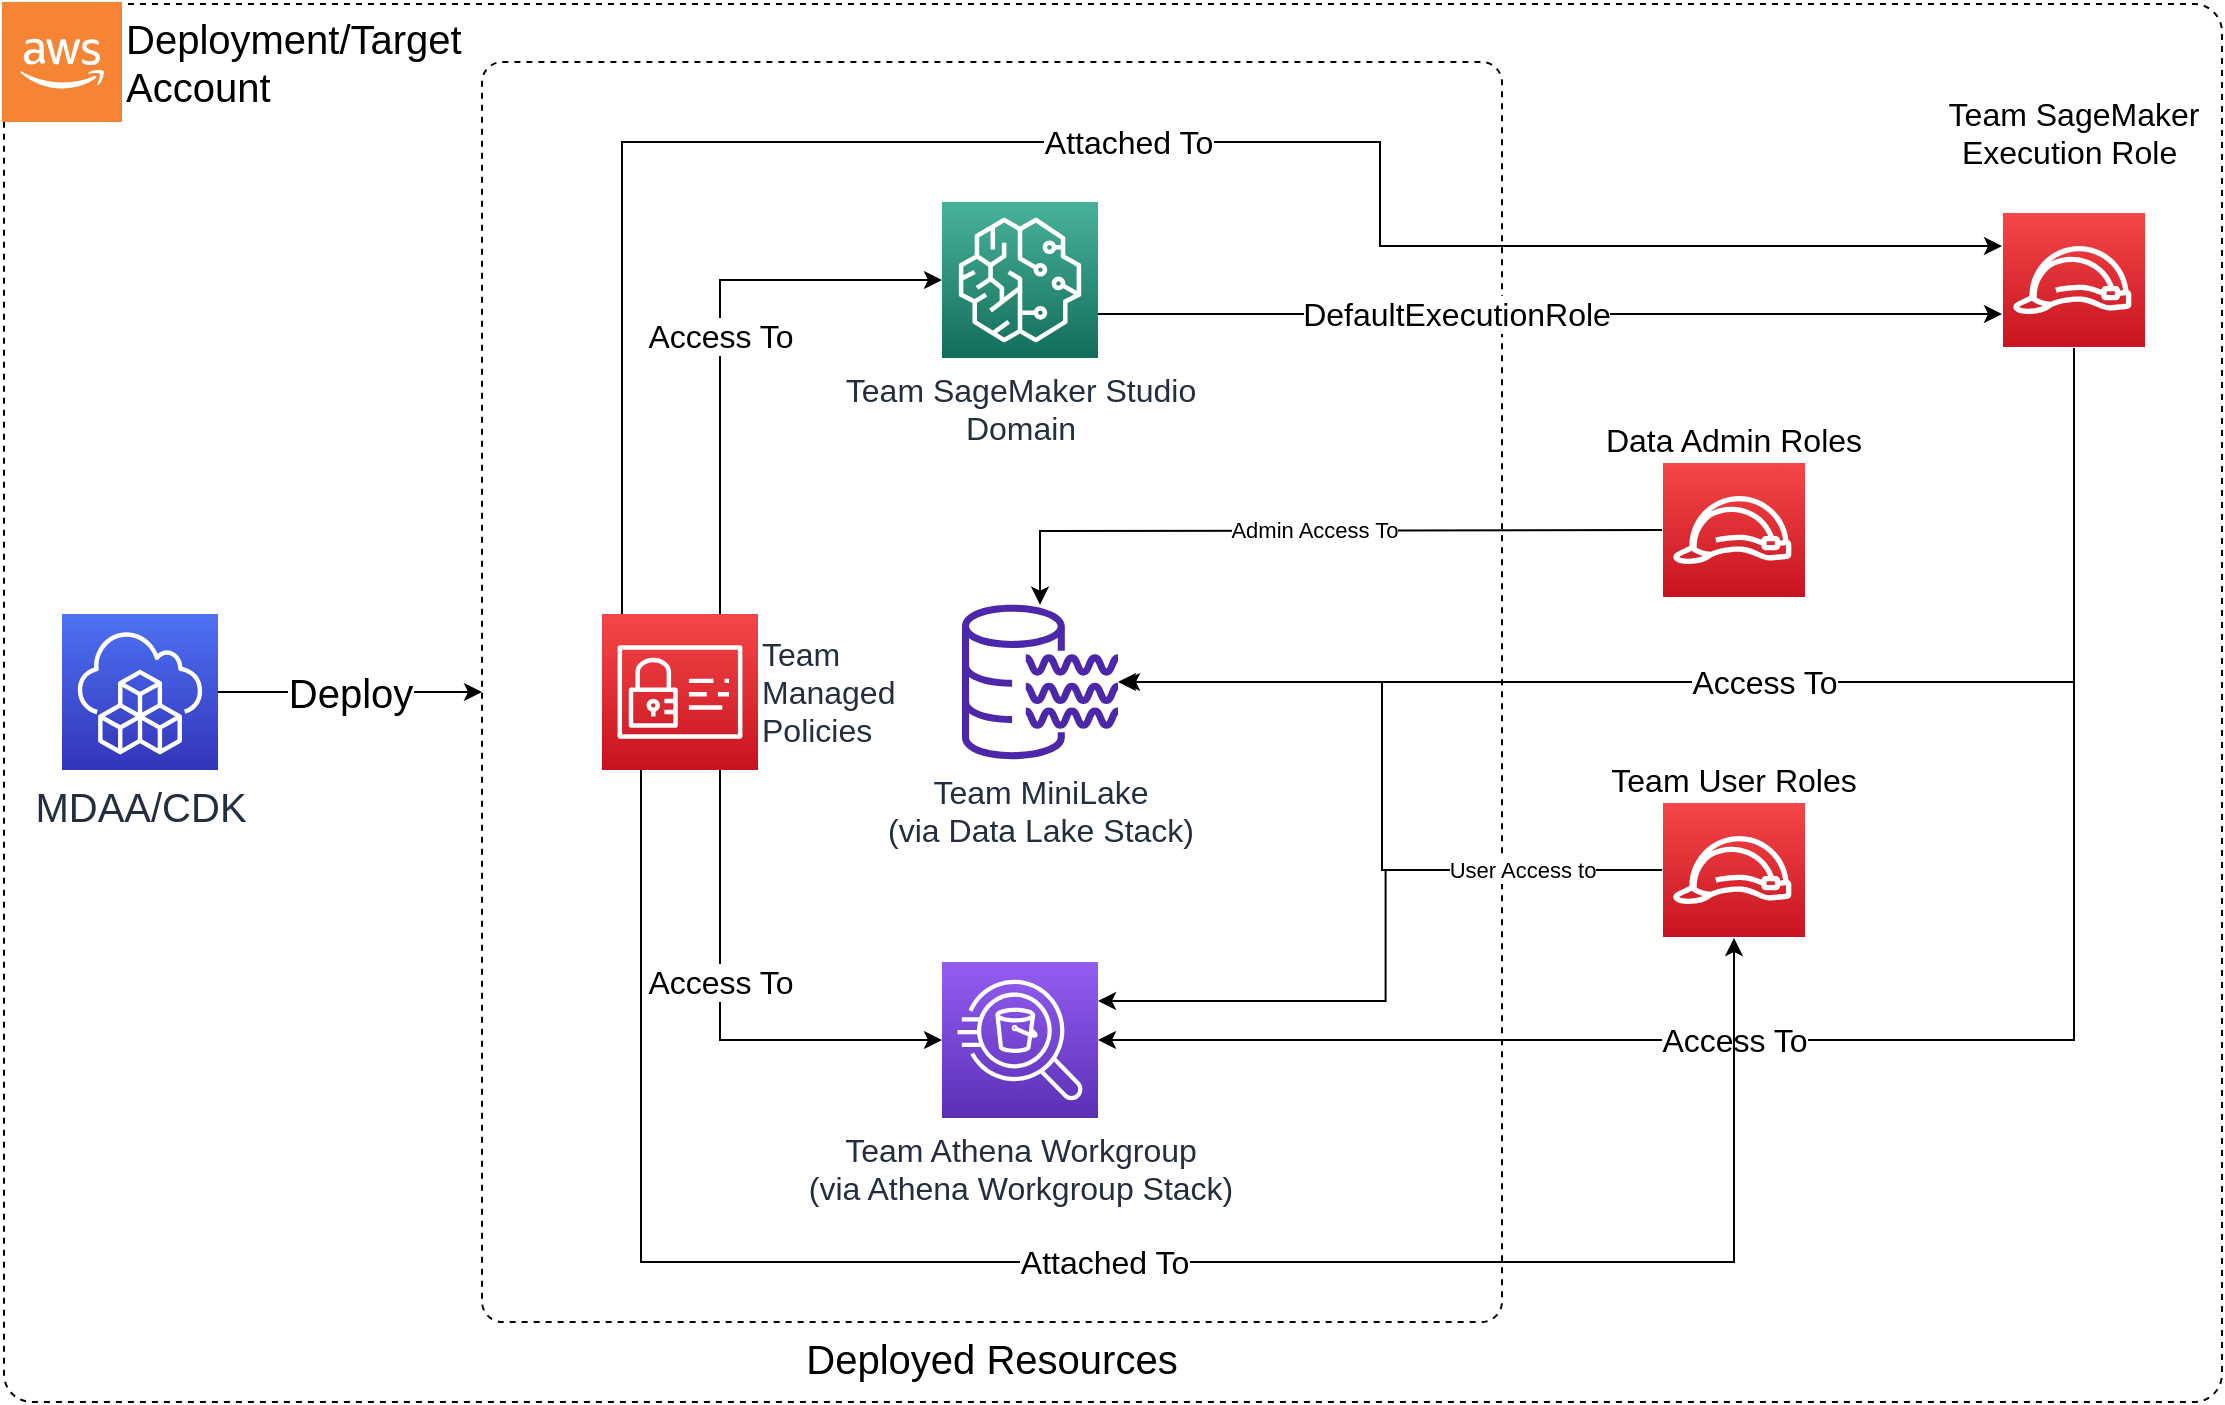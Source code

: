 <mxfile>
    <diagram id="n5W9dpHo_4uRlmlUV37y" name="Page-1">
        <mxGraphModel dx="988" dy="492" grid="1" gridSize="10" guides="1" tooltips="1" connect="1" arrows="1" fold="1" page="1" pageScale="1" pageWidth="1700" pageHeight="1100" background="#FFFFFF" math="0" shadow="0">
            <root>
                <mxCell id="0"/>
                <mxCell id="1" parent="0"/>
                <mxCell id="69" style="edgeStyle=orthogonalEdgeStyle;rounded=0;html=1;entryX=1;entryY=0.25;entryDx=0;entryDy=0;entryPerimeter=0;" parent="1" source="67" target="56" edge="1">
                    <mxGeometry relative="1" as="geometry"/>
                </mxCell>
                <mxCell id="Vt560z4J3A8kVG_z0Vwq-2" value="" style="rounded=1;whiteSpace=wrap;html=1;fontSize=20;fillColor=none;arcSize=2;dashed=1;" parent="1" vertex="1">
                    <mxGeometry x="161" y="271" width="1109" height="699" as="geometry"/>
                </mxCell>
                <mxCell id="Vt560z4J3A8kVG_z0Vwq-3" value="Deployed Resources" style="rounded=1;whiteSpace=wrap;html=1;fontSize=20;fillColor=none;arcSize=2;dashed=1;labelPosition=center;verticalLabelPosition=bottom;align=center;verticalAlign=top;" parent="1" vertex="1">
                    <mxGeometry x="400" y="300" width="510" height="630" as="geometry"/>
                </mxCell>
                <mxCell id="Vt560z4J3A8kVG_z0Vwq-4" value="Deployment/Target&lt;br style=&quot;font-size: 20px;&quot;&gt;Account" style="outlineConnect=0;dashed=0;verticalLabelPosition=middle;verticalAlign=middle;align=left;html=1;shape=mxgraph.aws3.cloud_2;fillColor=#F58534;gradientColor=none;labelPosition=right;fontSize=20;" parent="1" vertex="1">
                    <mxGeometry x="160" y="270" width="60" height="60" as="geometry"/>
                </mxCell>
                <mxCell id="Vt560z4J3A8kVG_z0Vwq-5" value="Deploy" style="edgeStyle=orthogonalEdgeStyle;rounded=0;orthogonalLoop=1;jettySize=auto;html=1;entryX=0;entryY=0.5;entryDx=0;entryDy=0;fontSize=20;" parent="1" source="Vt560z4J3A8kVG_z0Vwq-6" target="Vt560z4J3A8kVG_z0Vwq-3" edge="1">
                    <mxGeometry relative="1" as="geometry"/>
                </mxCell>
                <mxCell id="Vt560z4J3A8kVG_z0Vwq-6" value="MDAA/CDK" style="sketch=0;points=[[0,0,0],[0.25,0,0],[0.5,0,0],[0.75,0,0],[1,0,0],[0,1,0],[0.25,1,0],[0.5,1,0],[0.75,1,0],[1,1,0],[0,0.25,0],[0,0.5,0],[0,0.75,0],[1,0.25,0],[1,0.5,0],[1,0.75,0]];outlineConnect=0;fontColor=#232F3E;gradientColor=#4D72F3;gradientDirection=north;fillColor=#3334B9;strokeColor=#ffffff;dashed=0;verticalLabelPosition=bottom;verticalAlign=top;align=center;html=1;fontSize=20;fontStyle=0;aspect=fixed;shape=mxgraph.aws4.resourceIcon;resIcon=mxgraph.aws4.cloud_development_kit;" parent="1" vertex="1">
                    <mxGeometry x="190" y="576" width="78" height="78" as="geometry"/>
                </mxCell>
                <mxCell id="36" value="Connected&lt;br&gt;To" style="edgeStyle=none;html=1;entryX=0;entryY=0.5;entryDx=0;entryDy=0;entryPerimeter=0;fontSize=16;" parent="1" edge="1">
                    <mxGeometry relative="1" as="geometry">
                        <mxPoint x="1090" y="657" as="targetPoint"/>
                    </mxGeometry>
                </mxCell>
                <mxCell id="30" value="Team SageMaker&#10;Execution Role &#10;" style="group;labelPosition=center;verticalLabelPosition=top;align=center;verticalAlign=bottom;fontSize=16;" parent="1" vertex="1" connectable="0">
                    <mxGeometry x="1160" y="375" width="72" height="68" as="geometry"/>
                </mxCell>
                <mxCell id="31" value="" style="rounded=0;whiteSpace=wrap;html=1;verticalAlign=bottom;fillColor=#C7131F;strokeColor=#ffffff;fontColor=#232F3E;sketch=0;gradientColor=#F54749;gradientDirection=north;dashed=0;fontStyle=0;labelPosition=center;verticalLabelPosition=top;align=center;" parent="30" vertex="1">
                    <mxGeometry width="72" height="68" as="geometry"/>
                </mxCell>
                <mxCell id="32" value="" style="sketch=0;outlineConnect=0;dashed=0;verticalLabelPosition=bottom;verticalAlign=top;align=center;html=1;fontSize=12;fontStyle=0;aspect=fixed;pointerEvents=1;shape=mxgraph.aws4.role;" parent="30" vertex="1">
                    <mxGeometry x="5" y="17" width="60.27" height="34" as="geometry"/>
                </mxCell>
                <mxCell id="55" value="Team MiniLake&lt;br style=&quot;font-size: 16px;&quot;&gt;(via Data Lake Stack)" style="sketch=0;outlineConnect=0;fontColor=#232F3E;gradientColor=none;fillColor=#4D27AA;strokeColor=none;dashed=0;verticalLabelPosition=bottom;verticalAlign=top;align=center;html=1;fontSize=16;fontStyle=0;aspect=fixed;pointerEvents=1;shape=mxgraph.aws4.data_lake_resource_icon;" parent="1" vertex="1">
                    <mxGeometry x="640" y="571" width="78" height="78" as="geometry"/>
                </mxCell>
                <mxCell id="56" value="Team Athena Workgroup&lt;br style=&quot;font-size: 16px;&quot;&gt;(via Athena Workgroup Stack)" style="sketch=0;points=[[0,0,0],[0.25,0,0],[0.5,0,0],[0.75,0,0],[1,0,0],[0,1,0],[0.25,1,0],[0.5,1,0],[0.75,1,0],[1,1,0],[0,0.25,0],[0,0.5,0],[0,0.75,0],[1,0.25,0],[1,0.5,0],[1,0.75,0]];outlineConnect=0;fontColor=#232F3E;gradientColor=#945DF2;gradientDirection=north;fillColor=#5A30B5;strokeColor=#ffffff;dashed=0;verticalLabelPosition=bottom;verticalAlign=top;align=center;html=1;fontSize=16;fontStyle=0;aspect=fixed;shape=mxgraph.aws4.resourceIcon;resIcon=mxgraph.aws4.athena;" parent="1" vertex="1">
                    <mxGeometry x="630" y="750" width="78" height="78" as="geometry"/>
                </mxCell>
                <mxCell id="57" value="Access To" style="edgeStyle=orthogonalEdgeStyle;html=1;fontSize=16;rounded=0;exitX=0.5;exitY=1;exitDx=0;exitDy=0;" parent="1" source="31" target="55" edge="1">
                    <mxGeometry relative="1" as="geometry">
                        <mxPoint x="1020" y="610" as="sourcePoint"/>
                        <Array as="points">
                            <mxPoint x="1196" y="610"/>
                        </Array>
                    </mxGeometry>
                </mxCell>
                <mxCell id="58" value="Access To" style="edgeStyle=orthogonalEdgeStyle;html=1;fontSize=16;exitX=0.5;exitY=1;exitDx=0;exitDy=0;rounded=0;" parent="1" source="31" target="56" edge="1">
                    <mxGeometry x="0.238" relative="1" as="geometry">
                        <mxPoint x="843" y="603" as="sourcePoint"/>
                        <mxPoint x="725.961" y="725.359" as="targetPoint"/>
                        <Array as="points">
                            <mxPoint x="1196" y="789"/>
                        </Array>
                        <mxPoint as="offset"/>
                    </mxGeometry>
                </mxCell>
                <mxCell id="60" value="DefaultExecutionRole" style="edgeStyle=orthogonalEdgeStyle;html=1;rounded=0;fontSize=16;entryX=0;entryY=0.75;entryDx=0;entryDy=0;" parent="1" source="59" target="31" edge="1">
                    <mxGeometry x="-0.207" relative="1" as="geometry">
                        <mxPoint x="1150" y="430" as="targetPoint"/>
                        <Array as="points">
                            <mxPoint x="820" y="426"/>
                            <mxPoint x="820" y="426"/>
                        </Array>
                        <mxPoint as="offset"/>
                    </mxGeometry>
                </mxCell>
                <mxCell id="59" value="Team SageMaker Studio&lt;br&gt;Domain" style="sketch=0;points=[[0,0,0],[0.25,0,0],[0.5,0,0],[0.75,0,0],[1,0,0],[0,1,0],[0.25,1,0],[0.5,1,0],[0.75,1,0],[1,1,0],[0,0.25,0],[0,0.5,0],[0,0.75,0],[1,0.25,0],[1,0.5,0],[1,0.75,0]];outlineConnect=0;fontColor=#232F3E;gradientColor=#4AB29A;gradientDirection=north;fillColor=#116D5B;strokeColor=#ffffff;dashed=0;verticalLabelPosition=bottom;verticalAlign=top;align=center;html=1;fontSize=16;fontStyle=0;aspect=fixed;shape=mxgraph.aws4.resourceIcon;resIcon=mxgraph.aws4.sagemaker;labelPosition=center;" parent="1" vertex="1">
                    <mxGeometry x="630" y="370" width="78" height="78" as="geometry"/>
                </mxCell>
                <mxCell id="61" value="Data Admin Roles" style="group;labelPosition=center;verticalLabelPosition=top;align=center;verticalAlign=bottom;fontSize=16;" parent="1" vertex="1" connectable="0">
                    <mxGeometry x="990" y="500" width="72" height="68" as="geometry"/>
                </mxCell>
                <mxCell id="62" value="" style="rounded=0;whiteSpace=wrap;html=1;verticalAlign=bottom;fillColor=#C7131F;strokeColor=#ffffff;fontColor=#232F3E;sketch=0;gradientColor=#F54749;gradientDirection=north;dashed=0;fontStyle=0;labelPosition=center;verticalLabelPosition=top;align=center;" parent="61" vertex="1">
                    <mxGeometry width="72" height="68" as="geometry"/>
                </mxCell>
                <mxCell id="63" value="" style="sketch=0;outlineConnect=0;dashed=0;verticalLabelPosition=bottom;verticalAlign=top;align=center;html=1;fontSize=12;fontStyle=0;aspect=fixed;pointerEvents=1;shape=mxgraph.aws4.role;" parent="61" vertex="1">
                    <mxGeometry x="5" y="17" width="60.27" height="34" as="geometry"/>
                </mxCell>
                <mxCell id="64" value="Admin Access To" style="edgeStyle=orthogonalEdgeStyle;rounded=0;html=1;" parent="1" target="55" edge="1">
                    <mxGeometry relative="1" as="geometry">
                        <mxPoint x="990" y="534" as="sourcePoint"/>
                    </mxGeometry>
                </mxCell>
                <mxCell id="65" value="Team User Roles" style="group;labelPosition=center;verticalLabelPosition=top;align=center;verticalAlign=bottom;fontSize=16;" parent="1" vertex="1" connectable="0">
                    <mxGeometry x="990" y="670" width="72" height="68" as="geometry"/>
                </mxCell>
                <mxCell id="66" value="" style="rounded=0;whiteSpace=wrap;html=1;verticalAlign=bottom;fillColor=#C7131F;strokeColor=#ffffff;fontColor=#232F3E;sketch=0;gradientColor=#F54749;gradientDirection=north;dashed=0;fontStyle=0;labelPosition=center;verticalLabelPosition=top;align=center;" parent="65" vertex="1">
                    <mxGeometry width="72" height="68" as="geometry"/>
                </mxCell>
                <mxCell id="67" value="" style="sketch=0;outlineConnect=0;dashed=0;verticalLabelPosition=bottom;verticalAlign=top;align=center;html=1;fontSize=12;fontStyle=0;aspect=fixed;pointerEvents=1;shape=mxgraph.aws4.role;" parent="65" vertex="1">
                    <mxGeometry x="5" y="17" width="60.27" height="34" as="geometry"/>
                </mxCell>
                <mxCell id="68" value="User Access to" style="edgeStyle=orthogonalEdgeStyle;rounded=0;html=1;exitX=0;exitY=0.5;exitDx=0;exitDy=0;" parent="1" source="66" edge="1">
                    <mxGeometry x="-0.615" relative="1" as="geometry">
                        <mxPoint x="720" y="610" as="targetPoint"/>
                        <Array as="points">
                            <mxPoint x="850" y="704"/>
                            <mxPoint x="850" y="610"/>
                        </Array>
                        <mxPoint as="offset"/>
                    </mxGeometry>
                </mxCell>
                <mxCell id="71" value="Access To" style="edgeStyle=orthogonalEdgeStyle;html=1;entryX=0;entryY=0.5;entryDx=0;entryDy=0;entryPerimeter=0;rounded=0;fontSize=16;" edge="1" parent="1" source="70" target="59">
                    <mxGeometry relative="1" as="geometry">
                        <Array as="points">
                            <mxPoint x="519" y="409"/>
                        </Array>
                    </mxGeometry>
                </mxCell>
                <mxCell id="72" value="Access To" style="edgeStyle=orthogonalEdgeStyle;rounded=0;html=1;entryX=0;entryY=0.5;entryDx=0;entryDy=0;entryPerimeter=0;fontSize=16;" edge="1" parent="1" source="70" target="56">
                    <mxGeometry x="-0.139" relative="1" as="geometry">
                        <Array as="points">
                            <mxPoint x="519" y="789"/>
                        </Array>
                        <mxPoint as="offset"/>
                    </mxGeometry>
                </mxCell>
                <mxCell id="73" value="Attached To" style="edgeStyle=orthogonalEdgeStyle;rounded=0;html=1;entryX=0;entryY=0.25;entryDx=0;entryDy=0;fontSize=16;" edge="1" parent="1" source="70" target="31">
                    <mxGeometry relative="1" as="geometry">
                        <Array as="points">
                            <mxPoint x="470" y="340"/>
                            <mxPoint x="849" y="340"/>
                            <mxPoint x="849" y="392"/>
                        </Array>
                    </mxGeometry>
                </mxCell>
                <mxCell id="74" value="Attached To" style="edgeStyle=orthogonalEdgeStyle;rounded=0;html=1;entryX=0.5;entryY=1;entryDx=0;entryDy=0;fontSize=16;exitX=0.25;exitY=1;exitDx=0;exitDy=0;exitPerimeter=0;" edge="1" parent="1" source="70" target="66">
                    <mxGeometry relative="1" as="geometry">
                        <Array as="points">
                            <mxPoint x="479" y="900"/>
                            <mxPoint x="1026" y="900"/>
                        </Array>
                    </mxGeometry>
                </mxCell>
                <mxCell id="70" value="Team&lt;br style=&quot;font-size: 16px;&quot;&gt;Managed&lt;br style=&quot;font-size: 16px;&quot;&gt;Policies" style="sketch=0;points=[[0,0,0],[0.25,0,0],[0.5,0,0],[0.75,0,0],[1,0,0],[0,1,0],[0.25,1,0],[0.5,1,0],[0.75,1,0],[1,1,0],[0,0.25,0],[0,0.5,0],[0,0.75,0],[1,0.25,0],[1,0.5,0],[1,0.75,0]];outlineConnect=0;fontColor=#232F3E;gradientColor=#F54749;gradientDirection=north;fillColor=#C7131F;strokeColor=#ffffff;dashed=0;verticalLabelPosition=middle;verticalAlign=middle;align=left;html=1;fontSize=16;fontStyle=0;aspect=fixed;shape=mxgraph.aws4.resourceIcon;resIcon=mxgraph.aws4.identity_and_access_management;labelPosition=right;" vertex="1" parent="1">
                    <mxGeometry x="460" y="576" width="78" height="78" as="geometry"/>
                </mxCell>
            </root>
        </mxGraphModel>
    </diagram>
</mxfile>